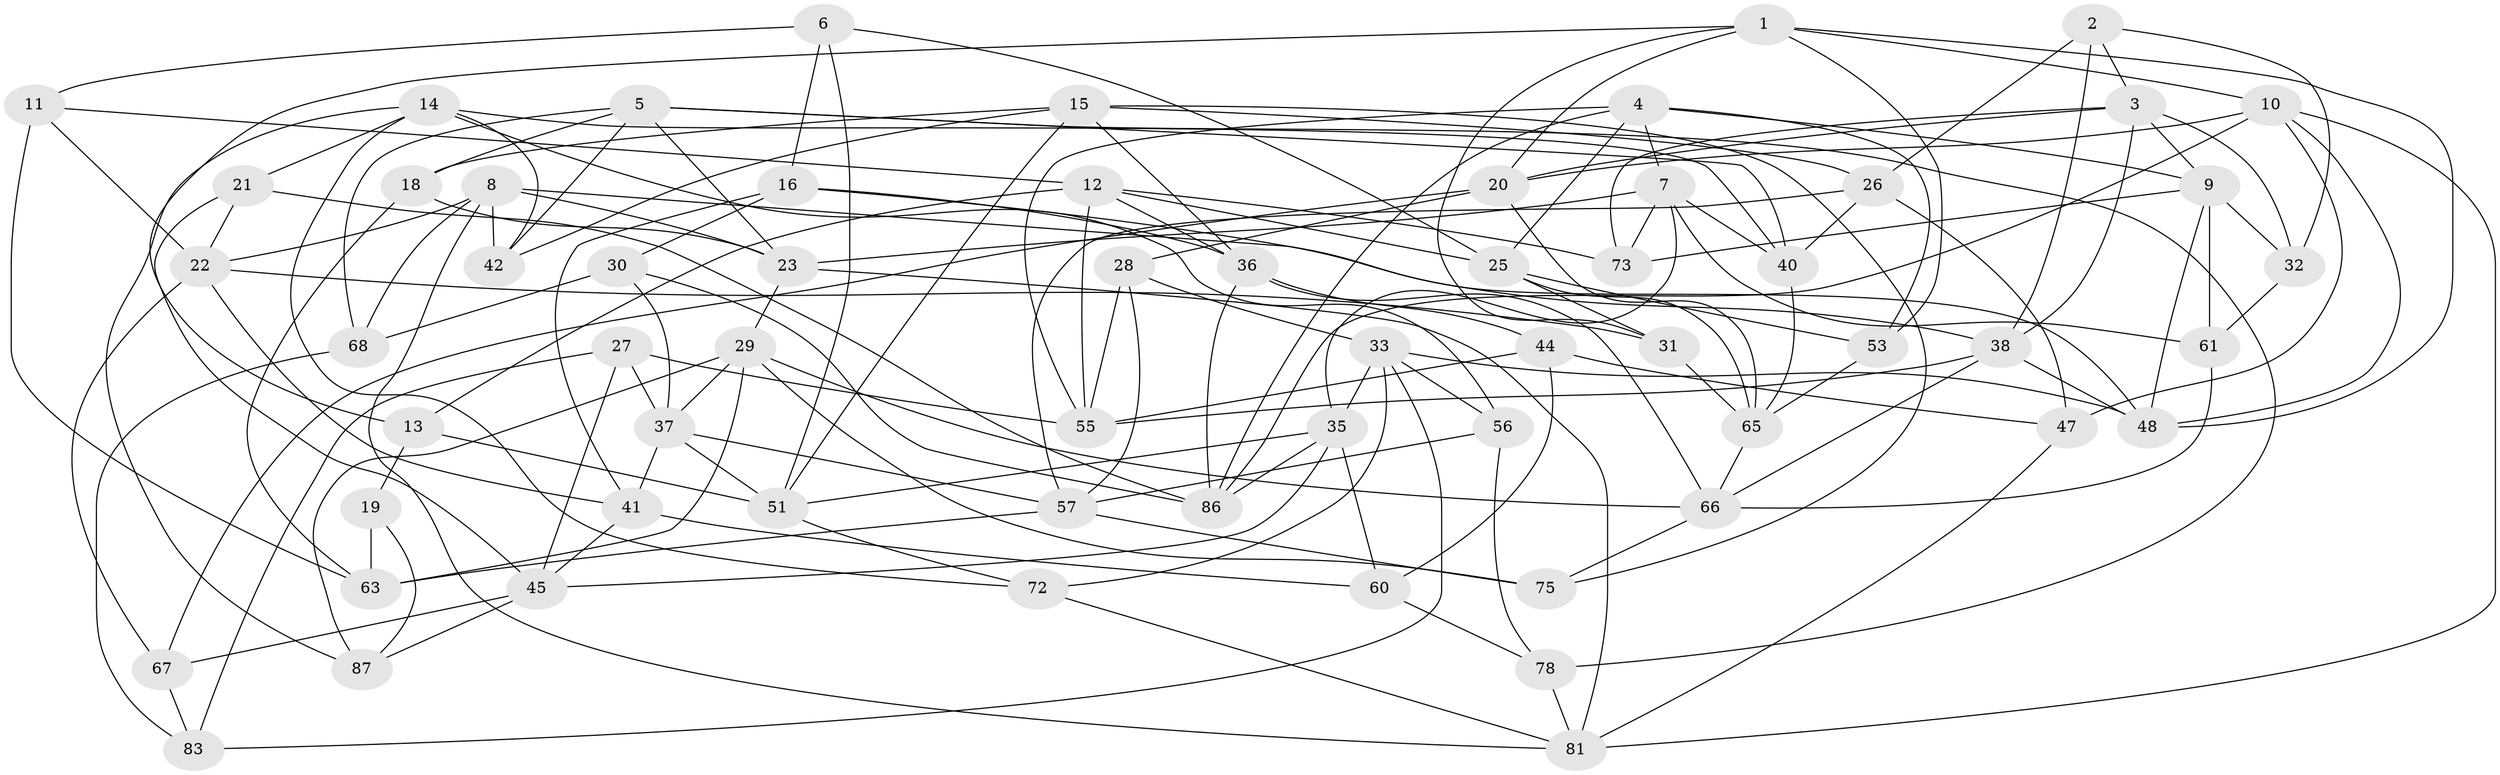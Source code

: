 // Generated by graph-tools (version 1.1) at 2025/52/02/27/25 19:52:32]
// undirected, 62 vertices, 156 edges
graph export_dot {
graph [start="1"]
  node [color=gray90,style=filled];
  1 [super="+17"];
  2;
  3 [super="+93"];
  4 [super="+39"];
  5 [super="+46"];
  6;
  7 [super="+62"];
  8 [super="+71"];
  9 [super="+43"];
  10 [super="+89"];
  11;
  12 [super="+70"];
  13;
  14 [super="+69"];
  15 [super="+74"];
  16 [super="+59"];
  18;
  19;
  20 [super="+24"];
  21;
  22 [super="+54"];
  23 [super="+34"];
  25 [super="+80"];
  26 [super="+76"];
  27;
  28;
  29 [super="+92"];
  30;
  31;
  32;
  33 [super="+49"];
  35 [super="+58"];
  36 [super="+97"];
  37 [super="+52"];
  38 [super="+50"];
  40 [super="+79"];
  41 [super="+82"];
  42;
  44;
  45 [super="+84"];
  47;
  48 [super="+94"];
  51 [super="+77"];
  53;
  55 [super="+64"];
  56;
  57 [super="+90"];
  60;
  61;
  63 [super="+88"];
  65 [super="+95"];
  66 [super="+85"];
  67;
  68;
  72;
  73;
  75;
  78;
  81 [super="+91"];
  83;
  86 [super="+96"];
  87;
  1 -- 53;
  1 -- 20;
  1 -- 13;
  1 -- 31;
  1 -- 10;
  1 -- 48;
  2 -- 3;
  2 -- 26;
  2 -- 32;
  2 -- 38;
  3 -- 73;
  3 -- 20;
  3 -- 32;
  3 -- 9;
  3 -- 38;
  4 -- 9;
  4 -- 55;
  4 -- 53;
  4 -- 86;
  4 -- 7;
  4 -- 25;
  5 -- 42;
  5 -- 40;
  5 -- 18;
  5 -- 68;
  5 -- 78;
  5 -- 23;
  6 -- 16;
  6 -- 25;
  6 -- 11;
  6 -- 51;
  7 -- 73;
  7 -- 35;
  7 -- 40;
  7 -- 61;
  7 -- 23;
  8 -- 42;
  8 -- 81;
  8 -- 22;
  8 -- 68;
  8 -- 23;
  8 -- 48;
  9 -- 48;
  9 -- 32;
  9 -- 61;
  9 -- 73;
  10 -- 48;
  10 -- 20;
  10 -- 86;
  10 -- 81;
  10 -- 47;
  11 -- 22;
  11 -- 12;
  11 -- 63;
  12 -- 13;
  12 -- 73;
  12 -- 55;
  12 -- 25;
  12 -- 36;
  13 -- 51;
  13 -- 19;
  14 -- 21;
  14 -- 72;
  14 -- 56;
  14 -- 42;
  14 -- 87;
  14 -- 40;
  15 -- 51;
  15 -- 75;
  15 -- 42;
  15 -- 18;
  15 -- 26;
  15 -- 36;
  16 -- 41 [weight=2];
  16 -- 30;
  16 -- 38;
  16 -- 36;
  18 -- 23;
  18 -- 63;
  19 -- 63 [weight=2];
  19 -- 87;
  20 -- 28;
  20 -- 67;
  20 -- 65;
  21 -- 86;
  21 -- 45;
  21 -- 22;
  22 -- 31;
  22 -- 41;
  22 -- 67;
  23 -- 29;
  23 -- 81;
  25 -- 53;
  25 -- 31;
  25 -- 65;
  26 -- 57;
  26 -- 40 [weight=2];
  26 -- 47;
  27 -- 55;
  27 -- 45;
  27 -- 83;
  27 -- 37;
  28 -- 33;
  28 -- 55;
  28 -- 57;
  29 -- 66;
  29 -- 75;
  29 -- 37;
  29 -- 63;
  29 -- 87;
  30 -- 68;
  30 -- 37;
  30 -- 86;
  31 -- 65;
  32 -- 61;
  33 -- 48;
  33 -- 83;
  33 -- 72;
  33 -- 56;
  33 -- 35;
  35 -- 45;
  35 -- 86;
  35 -- 60;
  35 -- 51;
  36 -- 66;
  36 -- 44;
  36 -- 86;
  37 -- 57;
  37 -- 41;
  37 -- 51;
  38 -- 66;
  38 -- 55;
  38 -- 48;
  40 -- 65;
  41 -- 45;
  41 -- 60;
  44 -- 55;
  44 -- 47;
  44 -- 60;
  45 -- 87;
  45 -- 67;
  47 -- 81;
  51 -- 72;
  53 -- 65;
  56 -- 78;
  56 -- 57;
  57 -- 63;
  57 -- 75;
  60 -- 78;
  61 -- 66;
  65 -- 66;
  66 -- 75;
  67 -- 83;
  68 -- 83;
  72 -- 81;
  78 -- 81;
}
